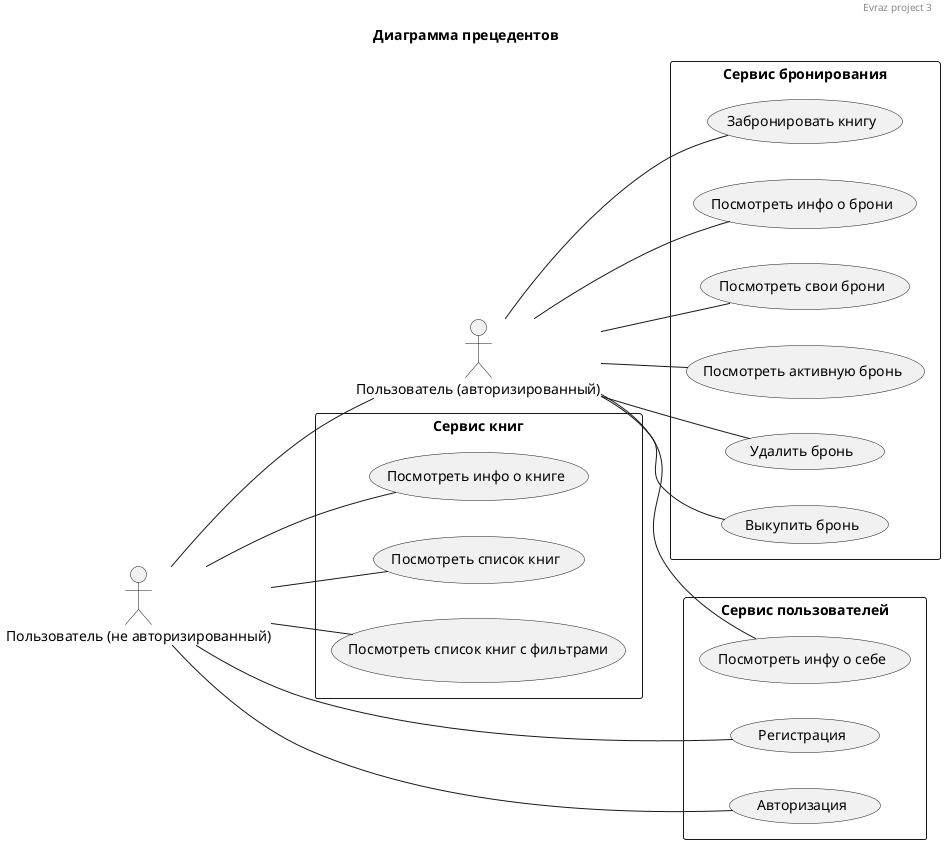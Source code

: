 @startuml

header Evraz project 3
title Диаграмма прецедентов

left to right direction

rectangle "Сервис бронирования" {
  usecase "Забронировать книгу" as create_booking
  usecase "Посмотреть инфо о брони" as show_booking_info
  usecase "Посмотреть свои брони" as show_all_bookings
  usecase "Посмотреть активную бронь" as show_active_booking
  usecase "Удалить бронь" as delete_booking
  usecase "Выкупить бронь" as redeem_booking
}

rectangle "Сервис книг" {
  usecase "Посмотреть инфо о книге" as show_book_info
  usecase "Посмотреть список книг" as show_all_books
  usecase "Посмотреть список книг с фильтрами" as show_books_with_filter
}

rectangle "Сервис пользователей" {
  usecase "Регистрация" as registration
  usecase "Авторизация" as authorization
  usecase "Посмотреть инфу о себе" as show_self_info
}

actor "Пользователь (не авторизированный)" as noauth_user
noauth_user -- registration
noauth_user -- authorization
noauth_user -- show_book_info
noauth_user -- show_all_books
noauth_user -- show_books_with_filter


actor "Пользователь (авторизированный)" as auth_user
auth_user -- create_booking
auth_user -- show_booking_info
auth_user -- show_all_bookings
auth_user -- show_active_booking
auth_user -- delete_booking
auth_user -- redeem_booking
auth_user -- show_self_info

noauth_user -- auth_user
@enduml
